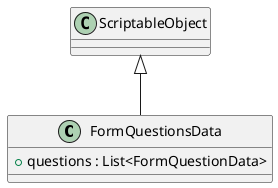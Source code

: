 @startuml
class FormQuestionsData {
    + questions : List<FormQuestionData>
}
ScriptableObject <|-- FormQuestionsData
@enduml
